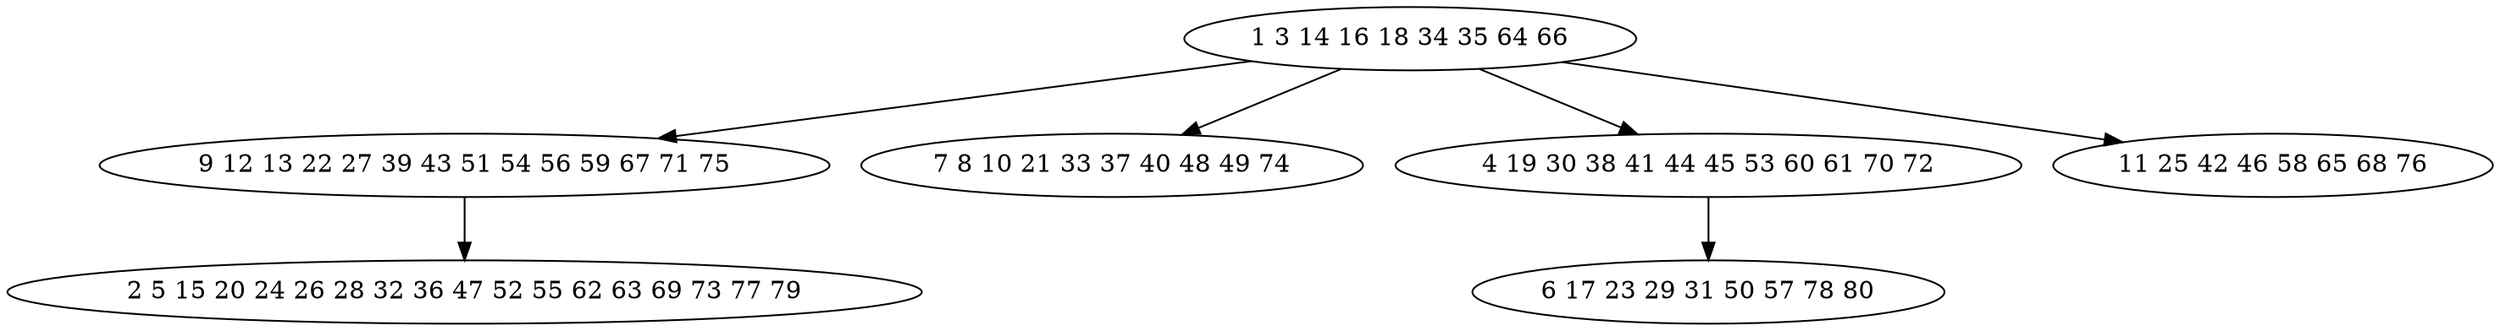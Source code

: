 digraph true_tree {
	"0" -> "1"
	"0" -> "2"
	"0" -> "3"
	"0" -> "4"
	"1" -> "5"
	"3" -> "6"
	"0" [label="1 3 14 16 18 34 35 64 66"];
	"1" [label="9 12 13 22 27 39 43 51 54 56 59 67 71 75"];
	"2" [label="7 8 10 21 33 37 40 48 49 74"];
	"3" [label="4 19 30 38 41 44 45 53 60 61 70 72"];
	"4" [label="11 25 42 46 58 65 68 76"];
	"5" [label="2 5 15 20 24 26 28 32 36 47 52 55 62 63 69 73 77 79"];
	"6" [label="6 17 23 29 31 50 57 78 80"];
}
